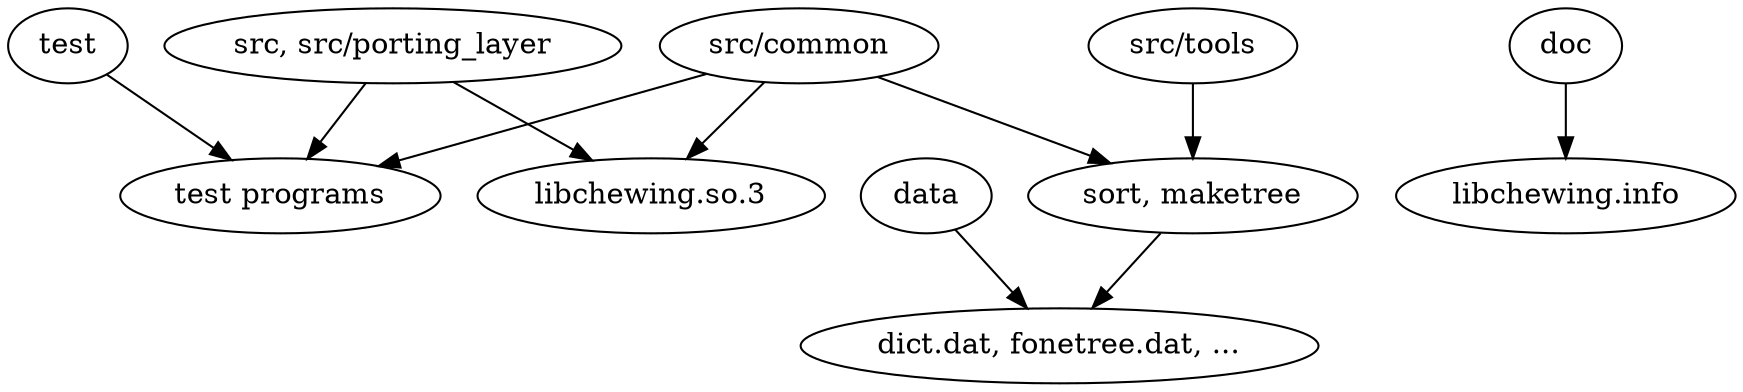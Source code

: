 digraph G {
        common_src[label="src/common"];
        data_bin[label="dict.dat, fonetree.dat, ..."];
        data_src[label="data"];
        doc_bin[label="libchewing.info"];
        doc_src[label="doc"];
        libchewing[label="libchewing.so.3"];
        src[label="src, src/porting_layer"];
        test_bin[label="test programs"];
        test_src[label="test"];
        tools_bin[label="sort, maketree"];
        tools_src[label="src/tools"];

        doc_src -> doc_bin;

        tools_src -> tools_bin;
        common_src -> tools_bin;

        data_src -> data_bin;
        tools_bin -> data_bin;

        common_src -> libchewing;
        src -> libchewing;

        test_src -> test_bin;
        common_src -> test_bin;
        src -> test_bin
}
